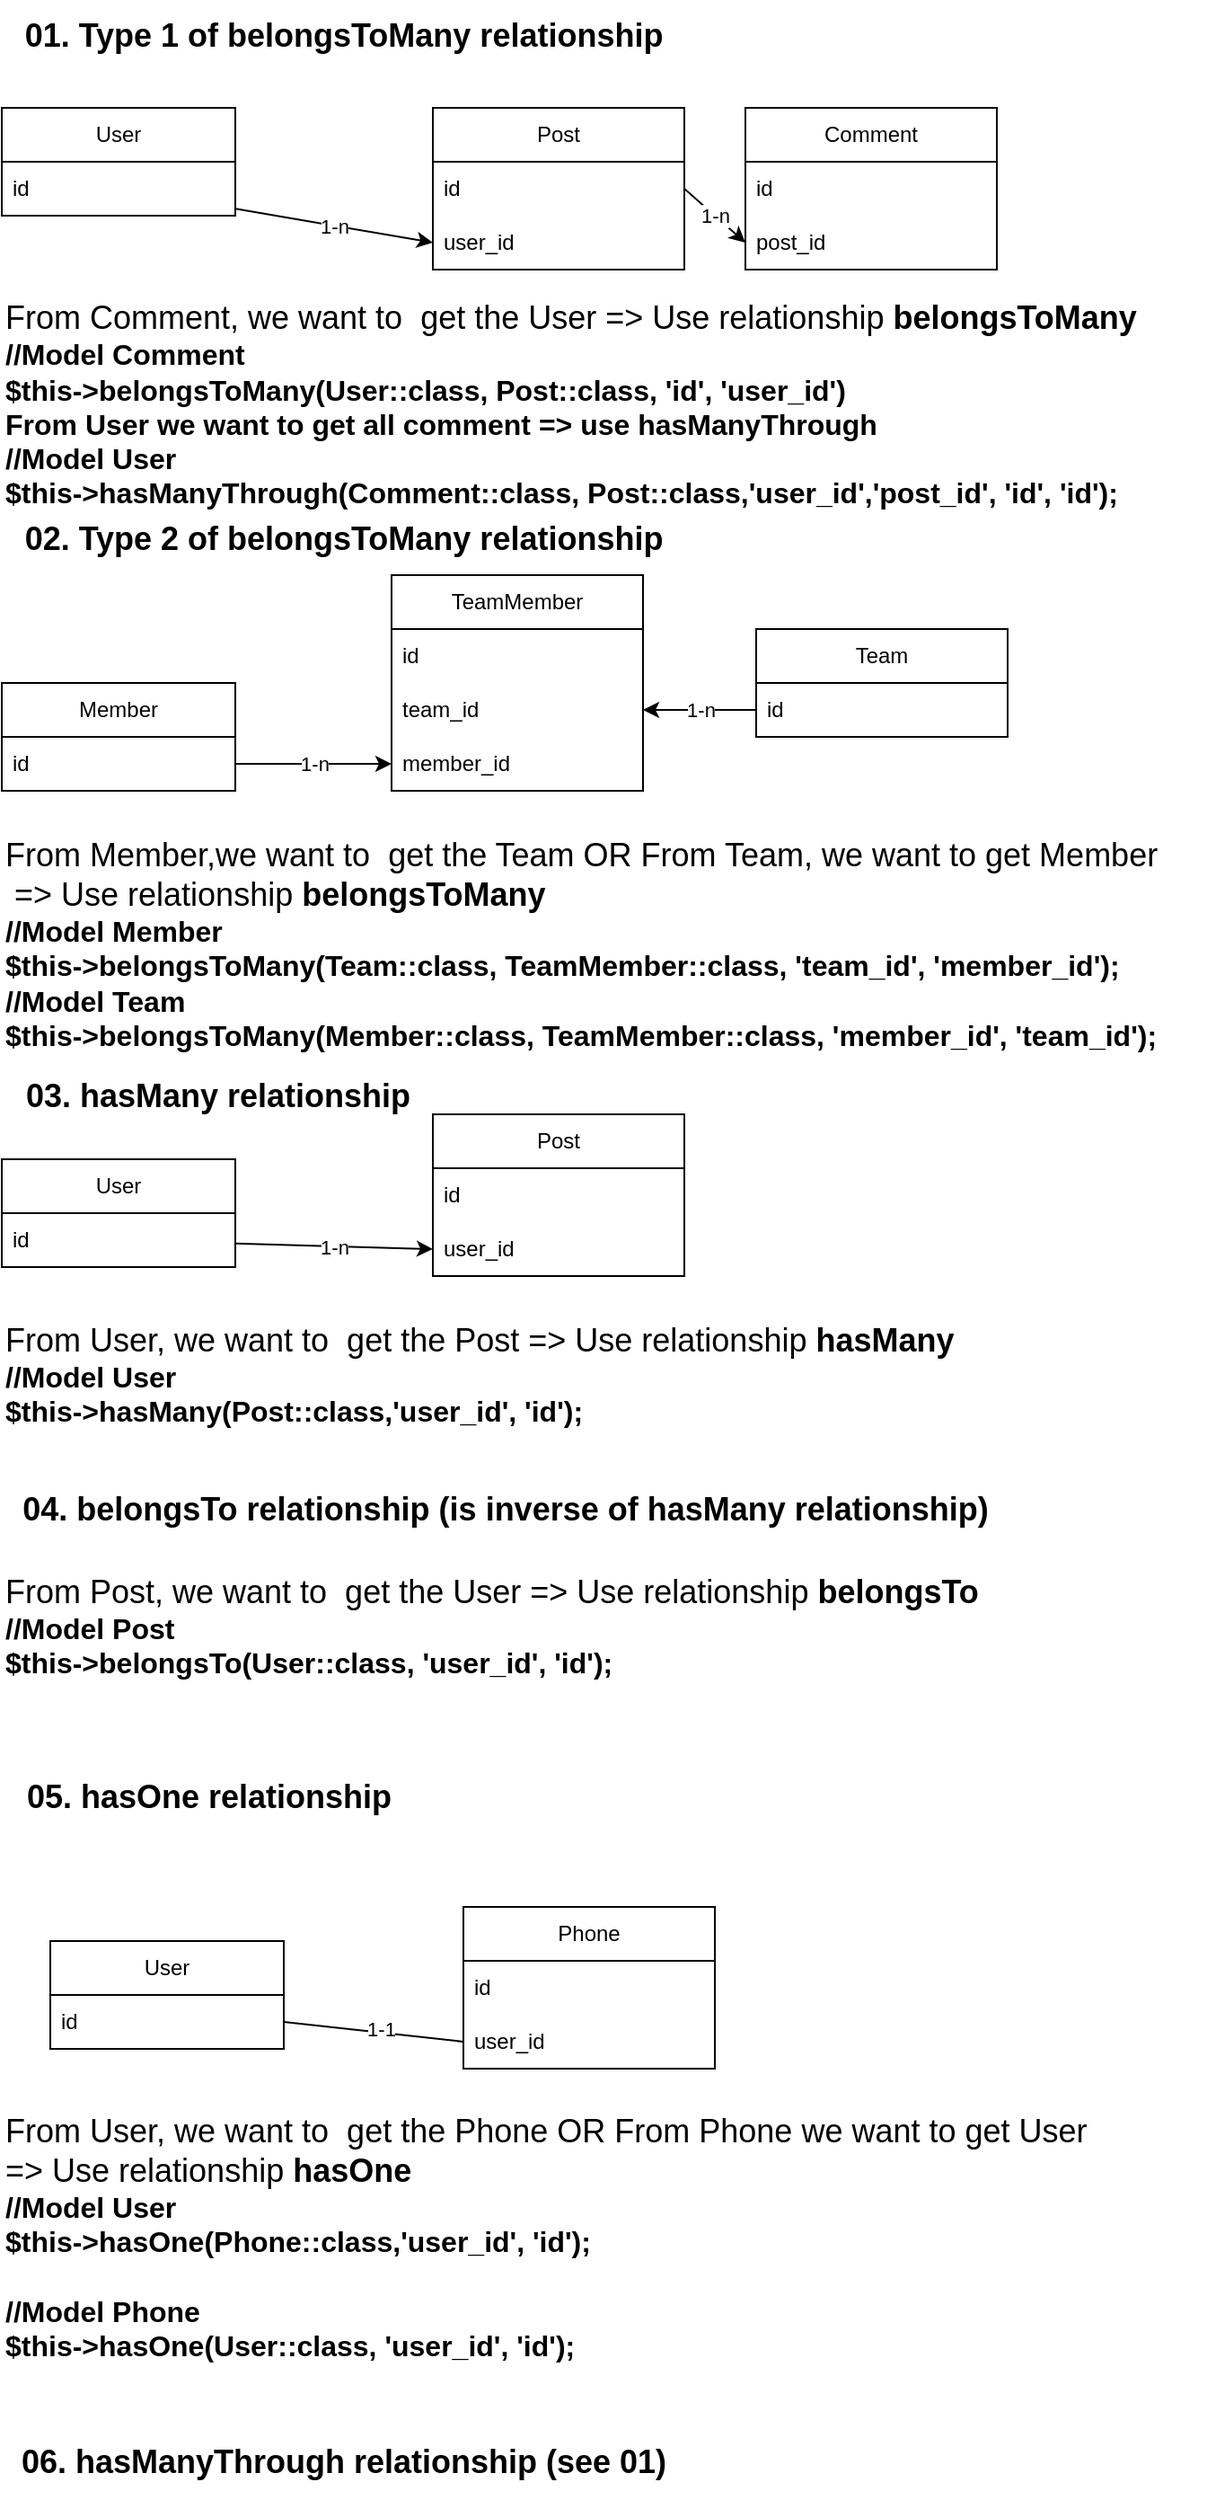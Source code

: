 <mxfile version="24.2.1" type="github">
  <diagram name="Trang-1" id="cKVeFUdPySGMX1__dL8V">
    <mxGraphModel dx="2487" dy="3192" grid="1" gridSize="10" guides="1" tooltips="1" connect="1" arrows="1" fold="1" page="1" pageScale="1" pageWidth="827" pageHeight="1169" math="0" shadow="0">
      <root>
        <mxCell id="0" />
        <mxCell id="1" parent="0" />
        <mxCell id="16BfZ7myWpKAJ3i0KqOJ-19" value="User" style="swimlane;fontStyle=0;childLayout=stackLayout;horizontal=1;startSize=30;horizontalStack=0;resizeParent=1;resizeParentMax=0;resizeLast=0;collapsible=1;marginBottom=0;whiteSpace=wrap;html=1;" vertex="1" parent="1">
          <mxGeometry x="-827" y="-2260" width="130" height="60" as="geometry" />
        </mxCell>
        <mxCell id="16BfZ7myWpKAJ3i0KqOJ-20" value="id" style="text;strokeColor=none;fillColor=none;align=left;verticalAlign=middle;spacingLeft=4;spacingRight=4;overflow=hidden;points=[[0,0.5],[1,0.5]];portConstraint=eastwest;rotatable=0;whiteSpace=wrap;html=1;" vertex="1" parent="16BfZ7myWpKAJ3i0KqOJ-19">
          <mxGeometry y="30" width="130" height="30" as="geometry" />
        </mxCell>
        <mxCell id="16BfZ7myWpKAJ3i0KqOJ-21" value="Post" style="swimlane;fontStyle=0;childLayout=stackLayout;horizontal=1;startSize=30;horizontalStack=0;resizeParent=1;resizeParentMax=0;resizeLast=0;collapsible=1;marginBottom=0;whiteSpace=wrap;html=1;" vertex="1" parent="1">
          <mxGeometry x="-587" y="-2260" width="140" height="90" as="geometry" />
        </mxCell>
        <mxCell id="16BfZ7myWpKAJ3i0KqOJ-22" value="id" style="text;strokeColor=none;fillColor=none;align=left;verticalAlign=middle;spacingLeft=4;spacingRight=4;overflow=hidden;points=[[0,0.5],[1,0.5]];portConstraint=eastwest;rotatable=0;whiteSpace=wrap;html=1;" vertex="1" parent="16BfZ7myWpKAJ3i0KqOJ-21">
          <mxGeometry y="30" width="140" height="30" as="geometry" />
        </mxCell>
        <mxCell id="16BfZ7myWpKAJ3i0KqOJ-23" value="user_id" style="text;strokeColor=none;fillColor=none;align=left;verticalAlign=middle;spacingLeft=4;spacingRight=4;overflow=hidden;points=[[0,0.5],[1,0.5]];portConstraint=eastwest;rotatable=0;whiteSpace=wrap;html=1;" vertex="1" parent="16BfZ7myWpKAJ3i0KqOJ-21">
          <mxGeometry y="60" width="140" height="30" as="geometry" />
        </mxCell>
        <mxCell id="16BfZ7myWpKAJ3i0KqOJ-24" value="Comment" style="swimlane;fontStyle=0;childLayout=stackLayout;horizontal=1;startSize=30;horizontalStack=0;resizeParent=1;resizeParentMax=0;resizeLast=0;collapsible=1;marginBottom=0;whiteSpace=wrap;html=1;" vertex="1" parent="1">
          <mxGeometry x="-413" y="-2260" width="140" height="90" as="geometry" />
        </mxCell>
        <mxCell id="16BfZ7myWpKAJ3i0KqOJ-25" value="id" style="text;strokeColor=none;fillColor=none;align=left;verticalAlign=middle;spacingLeft=4;spacingRight=4;overflow=hidden;points=[[0,0.5],[1,0.5]];portConstraint=eastwest;rotatable=0;whiteSpace=wrap;html=1;" vertex="1" parent="16BfZ7myWpKAJ3i0KqOJ-24">
          <mxGeometry y="30" width="140" height="30" as="geometry" />
        </mxCell>
        <mxCell id="16BfZ7myWpKAJ3i0KqOJ-26" value="post_id" style="text;strokeColor=none;fillColor=none;align=left;verticalAlign=middle;spacingLeft=4;spacingRight=4;overflow=hidden;points=[[0,0.5],[1,0.5]];portConstraint=eastwest;rotatable=0;whiteSpace=wrap;html=1;" vertex="1" parent="16BfZ7myWpKAJ3i0KqOJ-24">
          <mxGeometry y="60" width="140" height="30" as="geometry" />
        </mxCell>
        <mxCell id="16BfZ7myWpKAJ3i0KqOJ-27" value="" style="endArrow=classic;html=1;rounded=0;entryX=0;entryY=0.5;entryDx=0;entryDy=0;" edge="1" parent="1" source="16BfZ7myWpKAJ3i0KqOJ-20" target="16BfZ7myWpKAJ3i0KqOJ-23">
          <mxGeometry relative="1" as="geometry">
            <mxPoint x="-567" y="-2260" as="sourcePoint" />
            <mxPoint x="-467" y="-2260" as="targetPoint" />
          </mxGeometry>
        </mxCell>
        <mxCell id="16BfZ7myWpKAJ3i0KqOJ-28" value="1-n" style="edgeLabel;resizable=0;html=1;;align=center;verticalAlign=middle;" connectable="0" vertex="1" parent="16BfZ7myWpKAJ3i0KqOJ-27">
          <mxGeometry relative="1" as="geometry" />
        </mxCell>
        <mxCell id="16BfZ7myWpKAJ3i0KqOJ-29" value="" style="endArrow=classic;html=1;rounded=0;entryX=0;entryY=0.5;entryDx=0;entryDy=0;exitX=1;exitY=0.5;exitDx=0;exitDy=0;" edge="1" parent="1" source="16BfZ7myWpKAJ3i0KqOJ-22" target="16BfZ7myWpKAJ3i0KqOJ-26">
          <mxGeometry relative="1" as="geometry">
            <mxPoint x="-647" y="-2262" as="sourcePoint" />
            <mxPoint x="-567" y="-2245" as="targetPoint" />
          </mxGeometry>
        </mxCell>
        <mxCell id="16BfZ7myWpKAJ3i0KqOJ-30" value="1-n" style="edgeLabel;resizable=0;html=1;;align=center;verticalAlign=middle;" connectable="0" vertex="1" parent="16BfZ7myWpKAJ3i0KqOJ-29">
          <mxGeometry relative="1" as="geometry" />
        </mxCell>
        <mxCell id="16BfZ7myWpKAJ3i0KqOJ-31" value="&lt;font style=&quot;font-size: 18px;&quot;&gt;From Comment, we want to&amp;nbsp; get the User =&amp;gt; Use relationship &lt;b&gt;belongsToMany&lt;/b&gt;&lt;/font&gt;&lt;div&gt;&lt;b&gt;&lt;font size=&quot;3&quot;&gt;//Model Comment&lt;/font&gt;&lt;/b&gt;&lt;/div&gt;&lt;div&gt;&lt;b&gt;&lt;font size=&quot;3&quot;&gt;$this-&amp;gt;belongsToMany(User::class, Post::class, &#39;id&#39;, &#39;user_id&#39;)&lt;/font&gt;&lt;/b&gt;&lt;/div&gt;&lt;div&gt;&lt;b&gt;&lt;font size=&quot;3&quot;&gt;From User we want to get all comment =&amp;gt; use hasManyThrough&lt;/font&gt;&lt;/b&gt;&lt;/div&gt;&lt;div&gt;&lt;b&gt;&lt;font size=&quot;3&quot;&gt;//Model User&lt;/font&gt;&lt;/b&gt;&lt;/div&gt;&lt;div&gt;&lt;font style=&quot;&quot; size=&quot;3&quot;&gt;&lt;b&gt;$this-&amp;gt;hasManyThrough(Comment::class, Post::class,&#39;user_id&#39;,&#39;post_id&#39;, &#39;id&#39;, &#39;id&#39;);&lt;/b&gt;&lt;br&gt;&lt;/font&gt;&lt;/div&gt;" style="text;html=1;align=left;verticalAlign=middle;resizable=0;points=[];autosize=1;strokeColor=none;fillColor=none;" vertex="1" parent="1">
          <mxGeometry x="-827" y="-2160" width="650" height="130" as="geometry" />
        </mxCell>
        <mxCell id="16BfZ7myWpKAJ3i0KqOJ-33" value="&lt;b&gt;&lt;font style=&quot;font-size: 18px;&quot;&gt;01. Type 1 of belongsToMany relationship&lt;/font&gt;&lt;/b&gt;" style="text;html=1;align=center;verticalAlign=middle;resizable=0;points=[];autosize=1;strokeColor=none;fillColor=none;" vertex="1" parent="1">
          <mxGeometry x="-827" y="-2320" width="380" height="40" as="geometry" />
        </mxCell>
        <mxCell id="16BfZ7myWpKAJ3i0KqOJ-35" value="&lt;b&gt;&lt;font style=&quot;font-size: 18px;&quot;&gt;02. Type 2 of belongsToMany relationship&lt;/font&gt;&lt;/b&gt;" style="text;html=1;align=center;verticalAlign=middle;resizable=0;points=[];autosize=1;strokeColor=none;fillColor=none;" vertex="1" parent="1">
          <mxGeometry x="-827" y="-2040" width="380" height="40" as="geometry" />
        </mxCell>
        <mxCell id="16BfZ7myWpKAJ3i0KqOJ-36" value="Member" style="swimlane;fontStyle=0;childLayout=stackLayout;horizontal=1;startSize=30;horizontalStack=0;resizeParent=1;resizeParentMax=0;resizeLast=0;collapsible=1;marginBottom=0;whiteSpace=wrap;html=1;" vertex="1" parent="1">
          <mxGeometry x="-827" y="-1940" width="130" height="60" as="geometry" />
        </mxCell>
        <mxCell id="16BfZ7myWpKAJ3i0KqOJ-37" value="id" style="text;strokeColor=none;fillColor=none;align=left;verticalAlign=middle;spacingLeft=4;spacingRight=4;overflow=hidden;points=[[0,0.5],[1,0.5]];portConstraint=eastwest;rotatable=0;whiteSpace=wrap;html=1;" vertex="1" parent="16BfZ7myWpKAJ3i0KqOJ-36">
          <mxGeometry y="30" width="130" height="30" as="geometry" />
        </mxCell>
        <mxCell id="16BfZ7myWpKAJ3i0KqOJ-38" value="Team" style="swimlane;fontStyle=0;childLayout=stackLayout;horizontal=1;startSize=30;horizontalStack=0;resizeParent=1;resizeParentMax=0;resizeLast=0;collapsible=1;marginBottom=0;whiteSpace=wrap;html=1;" vertex="1" parent="1">
          <mxGeometry x="-407" y="-1970" width="140" height="60" as="geometry" />
        </mxCell>
        <mxCell id="16BfZ7myWpKAJ3i0KqOJ-39" value="id" style="text;strokeColor=none;fillColor=none;align=left;verticalAlign=middle;spacingLeft=4;spacingRight=4;overflow=hidden;points=[[0,0.5],[1,0.5]];portConstraint=eastwest;rotatable=0;whiteSpace=wrap;html=1;" vertex="1" parent="16BfZ7myWpKAJ3i0KqOJ-38">
          <mxGeometry y="30" width="140" height="30" as="geometry" />
        </mxCell>
        <mxCell id="16BfZ7myWpKAJ3i0KqOJ-41" value="TeamMember" style="swimlane;fontStyle=0;childLayout=stackLayout;horizontal=1;startSize=30;horizontalStack=0;resizeParent=1;resizeParentMax=0;resizeLast=0;collapsible=1;marginBottom=0;whiteSpace=wrap;html=1;" vertex="1" parent="1">
          <mxGeometry x="-610" y="-2000" width="140" height="120" as="geometry" />
        </mxCell>
        <mxCell id="16BfZ7myWpKAJ3i0KqOJ-42" value="id" style="text;strokeColor=none;fillColor=none;align=left;verticalAlign=middle;spacingLeft=4;spacingRight=4;overflow=hidden;points=[[0,0.5],[1,0.5]];portConstraint=eastwest;rotatable=0;whiteSpace=wrap;html=1;" vertex="1" parent="16BfZ7myWpKAJ3i0KqOJ-41">
          <mxGeometry y="30" width="140" height="30" as="geometry" />
        </mxCell>
        <mxCell id="16BfZ7myWpKAJ3i0KqOJ-43" value="team_id" style="text;strokeColor=none;fillColor=none;align=left;verticalAlign=middle;spacingLeft=4;spacingRight=4;overflow=hidden;points=[[0,0.5],[1,0.5]];portConstraint=eastwest;rotatable=0;whiteSpace=wrap;html=1;" vertex="1" parent="16BfZ7myWpKAJ3i0KqOJ-41">
          <mxGeometry y="60" width="140" height="30" as="geometry" />
        </mxCell>
        <mxCell id="16BfZ7myWpKAJ3i0KqOJ-44" value="member_id" style="text;strokeColor=none;fillColor=none;align=left;verticalAlign=middle;spacingLeft=4;spacingRight=4;overflow=hidden;points=[[0,0.5],[1,0.5]];portConstraint=eastwest;rotatable=0;whiteSpace=wrap;html=1;" vertex="1" parent="16BfZ7myWpKAJ3i0KqOJ-41">
          <mxGeometry y="90" width="140" height="30" as="geometry" />
        </mxCell>
        <mxCell id="16BfZ7myWpKAJ3i0KqOJ-46" value="" style="endArrow=classic;html=1;rounded=0;entryX=0;entryY=0.5;entryDx=0;entryDy=0;exitX=1;exitY=0.5;exitDx=0;exitDy=0;" edge="1" parent="1" source="16BfZ7myWpKAJ3i0KqOJ-37" target="16BfZ7myWpKAJ3i0KqOJ-44">
          <mxGeometry relative="1" as="geometry">
            <mxPoint x="-672" y="-2190" as="sourcePoint" />
            <mxPoint x="-610" y="-2175" as="targetPoint" />
          </mxGeometry>
        </mxCell>
        <mxCell id="16BfZ7myWpKAJ3i0KqOJ-47" value="1-n" style="edgeLabel;resizable=0;html=1;;align=center;verticalAlign=middle;" connectable="0" vertex="1" parent="16BfZ7myWpKAJ3i0KqOJ-46">
          <mxGeometry relative="1" as="geometry" />
        </mxCell>
        <mxCell id="16BfZ7myWpKAJ3i0KqOJ-48" value="" style="endArrow=classic;html=1;rounded=0;entryX=1;entryY=0.5;entryDx=0;entryDy=0;exitX=0;exitY=0.5;exitDx=0;exitDy=0;" edge="1" parent="1" source="16BfZ7myWpKAJ3i0KqOJ-39" target="16BfZ7myWpKAJ3i0KqOJ-43">
          <mxGeometry relative="1" as="geometry">
            <mxPoint x="-660" y="-1945" as="sourcePoint" />
            <mxPoint x="-600" y="-1885" as="targetPoint" />
          </mxGeometry>
        </mxCell>
        <mxCell id="16BfZ7myWpKAJ3i0KqOJ-49" value="1-n" style="edgeLabel;resizable=0;html=1;;align=center;verticalAlign=middle;" connectable="0" vertex="1" parent="16BfZ7myWpKAJ3i0KqOJ-48">
          <mxGeometry relative="1" as="geometry" />
        </mxCell>
        <mxCell id="16BfZ7myWpKAJ3i0KqOJ-50" value="&lt;font style=&quot;font-size: 18px;&quot;&gt;From Member,we want to&amp;nbsp; get the Team OR From Team, we want to get Member&lt;/font&gt;&lt;div&gt;&lt;font style=&quot;font-size: 18px;&quot;&gt;&amp;nbsp;=&amp;gt; Use relationship &lt;b&gt;belongsToMany&lt;/b&gt;&lt;/font&gt;&lt;div&gt;&lt;b&gt;&lt;font size=&quot;3&quot;&gt;//Model Member&lt;/font&gt;&lt;/b&gt;&lt;/div&gt;&lt;div&gt;&lt;b&gt;&lt;font size=&quot;3&quot;&gt;$this-&amp;gt;belongsToMany(Team::class, TeamMember::class, &#39;team_id&#39;, &#39;member_id&#39;);&lt;/font&gt;&lt;/b&gt;&lt;/div&gt;&lt;/div&gt;&lt;div&gt;&lt;b&gt;&lt;font size=&quot;3&quot;&gt;//Model Team&lt;/font&gt;&lt;/b&gt;&lt;/div&gt;&lt;div&gt;&lt;b&gt;&lt;font size=&quot;3&quot;&gt;$this-&amp;gt;belongsToMany(Member::class, TeamMember::class, &#39;member_id&#39;, &#39;team_id&#39;);&lt;/font&gt;&lt;/b&gt;&lt;/div&gt;&lt;div&gt;&lt;b&gt;&lt;font size=&quot;3&quot;&gt;&lt;br&gt;&lt;/font&gt;&lt;/b&gt;&lt;/div&gt;" style="text;html=1;align=left;verticalAlign=middle;resizable=0;points=[];autosize=1;strokeColor=none;fillColor=none;" vertex="1" parent="1">
          <mxGeometry x="-827" y="-1860" width="670" height="150" as="geometry" />
        </mxCell>
        <mxCell id="16BfZ7myWpKAJ3i0KqOJ-51" value="&lt;span style=&quot;font-size: 18px;&quot;&gt;&lt;b&gt;03. hasMany relationship&lt;/b&gt;&lt;/span&gt;" style="text;html=1;align=center;verticalAlign=middle;resizable=0;points=[];autosize=1;strokeColor=none;fillColor=none;" vertex="1" parent="1">
          <mxGeometry x="-827" y="-1730" width="240" height="40" as="geometry" />
        </mxCell>
        <mxCell id="16BfZ7myWpKAJ3i0KqOJ-54" value="User" style="swimlane;fontStyle=0;childLayout=stackLayout;horizontal=1;startSize=30;horizontalStack=0;resizeParent=1;resizeParentMax=0;resizeLast=0;collapsible=1;marginBottom=0;whiteSpace=wrap;html=1;" vertex="1" parent="1">
          <mxGeometry x="-827" y="-1675" width="130" height="60" as="geometry" />
        </mxCell>
        <mxCell id="16BfZ7myWpKAJ3i0KqOJ-55" value="id" style="text;strokeColor=none;fillColor=none;align=left;verticalAlign=middle;spacingLeft=4;spacingRight=4;overflow=hidden;points=[[0,0.5],[1,0.5]];portConstraint=eastwest;rotatable=0;whiteSpace=wrap;html=1;" vertex="1" parent="16BfZ7myWpKAJ3i0KqOJ-54">
          <mxGeometry y="30" width="130" height="30" as="geometry" />
        </mxCell>
        <mxCell id="16BfZ7myWpKAJ3i0KqOJ-56" value="Post" style="swimlane;fontStyle=0;childLayout=stackLayout;horizontal=1;startSize=30;horizontalStack=0;resizeParent=1;resizeParentMax=0;resizeLast=0;collapsible=1;marginBottom=0;whiteSpace=wrap;html=1;" vertex="1" parent="1">
          <mxGeometry x="-587" y="-1700" width="140" height="90" as="geometry" />
        </mxCell>
        <mxCell id="16BfZ7myWpKAJ3i0KqOJ-57" value="id" style="text;strokeColor=none;fillColor=none;align=left;verticalAlign=middle;spacingLeft=4;spacingRight=4;overflow=hidden;points=[[0,0.5],[1,0.5]];portConstraint=eastwest;rotatable=0;whiteSpace=wrap;html=1;" vertex="1" parent="16BfZ7myWpKAJ3i0KqOJ-56">
          <mxGeometry y="30" width="140" height="30" as="geometry" />
        </mxCell>
        <mxCell id="16BfZ7myWpKAJ3i0KqOJ-58" value="user_id" style="text;strokeColor=none;fillColor=none;align=left;verticalAlign=middle;spacingLeft=4;spacingRight=4;overflow=hidden;points=[[0,0.5],[1,0.5]];portConstraint=eastwest;rotatable=0;whiteSpace=wrap;html=1;" vertex="1" parent="16BfZ7myWpKAJ3i0KqOJ-56">
          <mxGeometry y="60" width="140" height="30" as="geometry" />
        </mxCell>
        <mxCell id="16BfZ7myWpKAJ3i0KqOJ-62" value="" style="endArrow=classic;html=1;rounded=0;entryX=0;entryY=0.5;entryDx=0;entryDy=0;" edge="1" parent="1" source="16BfZ7myWpKAJ3i0KqOJ-55" target="16BfZ7myWpKAJ3i0KqOJ-58">
          <mxGeometry relative="1" as="geometry">
            <mxPoint x="-557" y="-2250" as="sourcePoint" />
            <mxPoint x="-457" y="-2250" as="targetPoint" />
          </mxGeometry>
        </mxCell>
        <mxCell id="16BfZ7myWpKAJ3i0KqOJ-63" value="1-n" style="edgeLabel;resizable=0;html=1;;align=center;verticalAlign=middle;" connectable="0" vertex="1" parent="16BfZ7myWpKAJ3i0KqOJ-62">
          <mxGeometry relative="1" as="geometry" />
        </mxCell>
        <mxCell id="16BfZ7myWpKAJ3i0KqOJ-66" value="&lt;font style=&quot;font-size: 18px;&quot;&gt;From User, we want to&amp;nbsp; get the Post =&amp;gt; Use relationship&amp;nbsp;&lt;b&gt;hasMany&lt;/b&gt;&lt;/font&gt;&lt;div&gt;&lt;b&gt;&lt;font size=&quot;3&quot;&gt;//Model User&lt;/font&gt;&lt;/b&gt;&lt;/div&gt;&lt;div&gt;&lt;b&gt;&lt;font size=&quot;3&quot;&gt;$this-&amp;gt;hasMany(Post::class,&#39;user_id&#39;, &#39;id&#39;);&lt;/font&gt;&lt;/b&gt;&lt;/div&gt;" style="text;html=1;align=left;verticalAlign=middle;resizable=0;points=[];autosize=1;strokeColor=none;fillColor=none;" vertex="1" parent="1">
          <mxGeometry x="-827" y="-1590" width="550" height="70" as="geometry" />
        </mxCell>
        <mxCell id="16BfZ7myWpKAJ3i0KqOJ-67" value="&lt;span style=&quot;font-size: 18px;&quot;&gt;&lt;b&gt;05. hasOne relationship&lt;/b&gt;&lt;/span&gt;" style="text;html=1;align=center;verticalAlign=middle;resizable=0;points=[];autosize=1;strokeColor=none;fillColor=none;" vertex="1" parent="1">
          <mxGeometry x="-827" y="-1340" width="230" height="40" as="geometry" />
        </mxCell>
        <mxCell id="16BfZ7myWpKAJ3i0KqOJ-73" value="User" style="swimlane;fontStyle=0;childLayout=stackLayout;horizontal=1;startSize=30;horizontalStack=0;resizeParent=1;resizeParentMax=0;resizeLast=0;collapsible=1;marginBottom=0;whiteSpace=wrap;html=1;" vertex="1" parent="1">
          <mxGeometry x="-800" y="-1240" width="130" height="60" as="geometry" />
        </mxCell>
        <mxCell id="16BfZ7myWpKAJ3i0KqOJ-74" value="id" style="text;strokeColor=none;fillColor=none;align=left;verticalAlign=middle;spacingLeft=4;spacingRight=4;overflow=hidden;points=[[0,0.5],[1,0.5]];portConstraint=eastwest;rotatable=0;whiteSpace=wrap;html=1;" vertex="1" parent="16BfZ7myWpKAJ3i0KqOJ-73">
          <mxGeometry y="30" width="130" height="30" as="geometry" />
        </mxCell>
        <mxCell id="16BfZ7myWpKAJ3i0KqOJ-75" value="Phone" style="swimlane;fontStyle=0;childLayout=stackLayout;horizontal=1;startSize=30;horizontalStack=0;resizeParent=1;resizeParentMax=0;resizeLast=0;collapsible=1;marginBottom=0;whiteSpace=wrap;html=1;" vertex="1" parent="1">
          <mxGeometry x="-570" y="-1259" width="140" height="90" as="geometry" />
        </mxCell>
        <mxCell id="16BfZ7myWpKAJ3i0KqOJ-76" value="id" style="text;strokeColor=none;fillColor=none;align=left;verticalAlign=middle;spacingLeft=4;spacingRight=4;overflow=hidden;points=[[0,0.5],[1,0.5]];portConstraint=eastwest;rotatable=0;whiteSpace=wrap;html=1;" vertex="1" parent="16BfZ7myWpKAJ3i0KqOJ-75">
          <mxGeometry y="30" width="140" height="30" as="geometry" />
        </mxCell>
        <mxCell id="16BfZ7myWpKAJ3i0KqOJ-77" value="user_id" style="text;strokeColor=none;fillColor=none;align=left;verticalAlign=middle;spacingLeft=4;spacingRight=4;overflow=hidden;points=[[0,0.5],[1,0.5]];portConstraint=eastwest;rotatable=0;whiteSpace=wrap;html=1;" vertex="1" parent="16BfZ7myWpKAJ3i0KqOJ-75">
          <mxGeometry y="60" width="140" height="30" as="geometry" />
        </mxCell>
        <mxCell id="16BfZ7myWpKAJ3i0KqOJ-80" value="" style="endArrow=none;html=1;rounded=0;exitX=1;exitY=0.5;exitDx=0;exitDy=0;entryX=0;entryY=0.5;entryDx=0;entryDy=0;" edge="1" parent="1" source="16BfZ7myWpKAJ3i0KqOJ-74" target="16BfZ7myWpKAJ3i0KqOJ-77">
          <mxGeometry width="50" height="50" relative="1" as="geometry">
            <mxPoint x="-105" y="-1463" as="sourcePoint" />
            <mxPoint x="-55" y="-1513" as="targetPoint" />
          </mxGeometry>
        </mxCell>
        <mxCell id="16BfZ7myWpKAJ3i0KqOJ-81" value="1-1" style="edgeLabel;html=1;align=center;verticalAlign=middle;resizable=0;points=[];" vertex="1" connectable="0" parent="16BfZ7myWpKAJ3i0KqOJ-80">
          <mxGeometry x="0.067" y="2" relative="1" as="geometry">
            <mxPoint as="offset" />
          </mxGeometry>
        </mxCell>
        <mxCell id="16BfZ7myWpKAJ3i0KqOJ-82" value="&lt;font style=&quot;font-size: 18px;&quot;&gt;From User, we want to&amp;nbsp; get the Phone OR From Phone we want to get User&amp;nbsp;&lt;/font&gt;&lt;div&gt;&lt;font style=&quot;font-size: 18px;&quot;&gt;=&amp;gt; Use relationship&amp;nbsp;&lt;b&gt;hasOne&lt;/b&gt;&lt;/font&gt;&lt;div&gt;&lt;b&gt;&lt;font size=&quot;3&quot;&gt;//Model User&lt;/font&gt;&lt;/b&gt;&lt;/div&gt;&lt;div&gt;&lt;b&gt;&lt;font size=&quot;3&quot;&gt;$this-&amp;gt;hasOne(Phone::class,&#39;user_id&#39;, &#39;id&#39;);&lt;/font&gt;&lt;/b&gt;&lt;/div&gt;&lt;/div&gt;&lt;div&gt;&lt;div&gt;&lt;b&gt;&lt;font size=&quot;3&quot;&gt;&lt;br class=&quot;Apple-interchange-newline&quot;&gt;//Model Phone&lt;/font&gt;&lt;/b&gt;&lt;/div&gt;&lt;div&gt;&lt;b&gt;&lt;font size=&quot;3&quot;&gt;$this-&amp;gt;hasOne(User::class, &#39;user_id&#39;, &#39;id&#39;);&lt;/font&gt;&lt;/b&gt;&lt;/div&gt;&lt;/div&gt;" style="text;html=1;align=left;verticalAlign=middle;resizable=0;points=[];autosize=1;strokeColor=none;fillColor=none;" vertex="1" parent="1">
          <mxGeometry x="-827" y="-1150" width="630" height="150" as="geometry" />
        </mxCell>
        <mxCell id="16BfZ7myWpKAJ3i0KqOJ-83" value="&lt;span style=&quot;font-size: 18px;&quot;&gt;&lt;b&gt;04. belongsTo relationship (is inverse of hasMany relationship)&lt;/b&gt;&lt;/span&gt;" style="text;html=1;align=center;verticalAlign=middle;resizable=0;points=[];autosize=1;strokeColor=none;fillColor=none;" vertex="1" parent="1">
          <mxGeometry x="-827" y="-1500" width="560" height="40" as="geometry" />
        </mxCell>
        <mxCell id="16BfZ7myWpKAJ3i0KqOJ-84" value="&lt;font style=&quot;font-size: 18px;&quot;&gt;From Post, we want to&amp;nbsp; get the User =&amp;gt; Use relationship&amp;nbsp;&lt;b&gt;belongsTo&lt;/b&gt;&lt;/font&gt;&lt;div&gt;&lt;b&gt;&lt;font size=&quot;3&quot;&gt;//Model Post&lt;/font&gt;&lt;/b&gt;&lt;/div&gt;&lt;div&gt;&lt;b&gt;&lt;font size=&quot;3&quot;&gt;$this-&amp;gt;belongsTo(User::class, &#39;user_id&#39;, &#39;id&#39;);&lt;/font&gt;&lt;/b&gt;&lt;/div&gt;" style="text;html=1;align=left;verticalAlign=middle;resizable=0;points=[];autosize=1;strokeColor=none;fillColor=none;" vertex="1" parent="1">
          <mxGeometry x="-827" y="-1450" width="570" height="70" as="geometry" />
        </mxCell>
        <mxCell id="16BfZ7myWpKAJ3i0KqOJ-86" value="&lt;span style=&quot;font-size: 18px;&quot;&gt;&lt;b&gt;06. hasManyThrough relationship (see 01)&lt;/b&gt;&lt;/span&gt;" style="text;html=1;align=center;verticalAlign=middle;resizable=0;points=[];autosize=1;strokeColor=none;fillColor=none;" vertex="1" parent="1">
          <mxGeometry x="-827" y="-970" width="380" height="40" as="geometry" />
        </mxCell>
      </root>
    </mxGraphModel>
  </diagram>
</mxfile>
